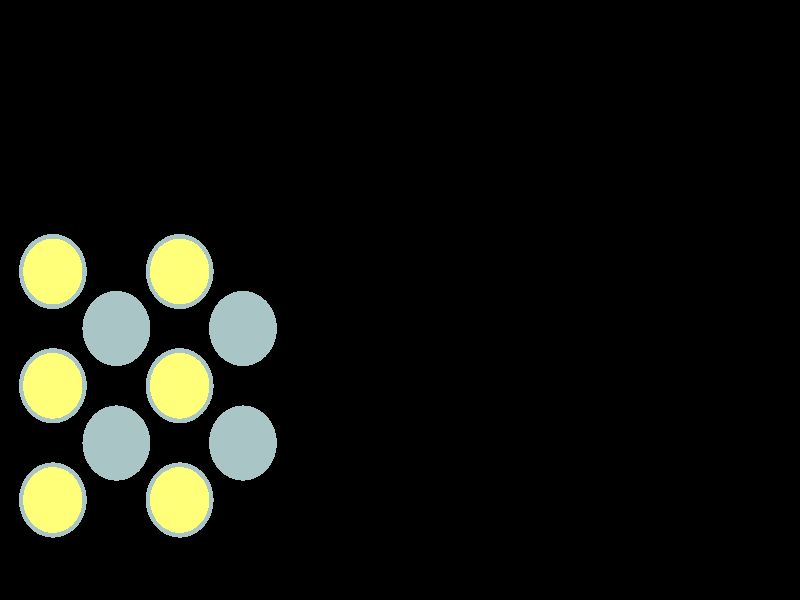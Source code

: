 #include "colors.inc"
#include "finish.inc"

global_settings {assumed_gamma 1 max_trace_level 6}
background {color White transmit 1.0}
camera {orthographic
  right -28.32*x up 19.17*y
  direction 1.00*z
  location <0,0,50.00> look_at <0,0,0>}


light_source {<  2.00,   3.00,  40.00> color White
  area_light <0.70, 0, 0>, <0, 0.70, 0>, 3, 3
  adaptive 1 jitter}
// no fog
#declare simple = finish {phong 0.7}
#declare pale = finish {ambient 0.5 diffuse 0.85 roughness 0.001 specular 0.200 }
#declare intermediate = finish {ambient 0.3 diffuse 0.6 specular 0.1 roughness 0.04}
#declare vmd = finish {ambient 0.0 diffuse 0.65 phong 0.1 phong_size 40.0 specular 0.5 }
#declare jmol = finish {ambient 0.2 diffuse 0.6 specular 1 roughness 0.001 metallic}
#declare ase2 = finish {ambient 0.05 brilliance 3 diffuse 0.6 metallic specular 0.7 roughness 0.04 reflection 0.15}
#declare ase3 = finish {ambient 0.15 brilliance 2 diffuse 0.6 metallic specular 1.0 roughness 0.001 reflection 0.0}
#declare glass = finish {ambient 0.05 diffuse 0.3 specular 1.0 roughness 0.001}
#declare glass2 = finish {ambient 0.01 diffuse 0.3 specular 1.0 reflection 0.25 roughness 0.001}
#declare Rcell = 0.000;
#declare Rbond = 0.100;

#macro atom(LOC, R, COL, TRANS, FIN)
  sphere{LOC, R texture{pigment{color COL transmit TRANS} finish{FIN}}}
#end
#macro constrain(LOC, R, COL, TRANS FIN)
union{torus{R, Rcell rotate 45*z texture{pigment{color COL transmit TRANS} finish{FIN}}}
     torus{R, Rcell rotate -45*z texture{pigment{color COL transmit TRANS} finish{FIN}}}
     translate LOC}
#end

cylinder {<-13.41,  -9.13, -17.11>, < 13.49,  -9.13, -17.11>, Rcell pigment {Black}}
cylinder {<-13.41,   9.13, -17.11>, < 13.49,   9.13, -17.11>, Rcell pigment {Black}}
cylinder {<-13.41,   9.13,   0.00>, < 13.49,   9.13,   0.00>, Rcell pigment {Black}}
cylinder {<-13.41,  -9.13,   0.00>, < 13.49,  -9.13,   0.00>, Rcell pigment {Black}}
cylinder {<-13.41,  -9.13, -17.11>, <-13.41,   9.13, -17.11>, Rcell pigment {Black}}
cylinder {< 13.49,  -9.13, -17.11>, < 13.49,   9.13, -17.11>, Rcell pigment {Black}}
cylinder {< 13.49,  -9.13,   0.00>, < 13.49,   9.13,   0.00>, Rcell pigment {Black}}
cylinder {<-13.41,  -9.13,   0.00>, <-13.41,   9.13,   0.00>, Rcell pigment {Black}}
cylinder {<-13.41,  -9.13, -17.11>, <-13.41,  -9.13,   0.00>, Rcell pigment {Black}}
cylinder {< 13.49,  -9.13, -17.11>, < 13.49,  -9.13,   0.00>, Rcell pigment {Black}}
cylinder {< 13.49,   9.13, -17.11>, < 13.49,   9.13,   0.00>, Rcell pigment {Black}}
cylinder {<-13.41,   9.13, -17.11>, <-13.41,   9.13,   0.00>, Rcell pigment {Black}}
atom(<-12.29,  -6.39, -15.93>, 1.05, rgb <1.00, 1.00, 0.19>, 0.0, ase3) // #0
atom(<-12.29,  -6.39, -18.25>, 1.20, rgb <0.40, 0.56, 0.56>, 0.0, ase3) // #1
atom(<-12.29,  -2.74, -15.93>, 1.05, rgb <1.00, 1.00, 0.19>, 0.0, ase3) // #2
atom(<-12.29,  -2.74, -18.25>, 1.20, rgb <0.40, 0.56, 0.56>, 0.0, ase3) // #3
atom(<-12.29,   0.91, -15.93>, 1.05, rgb <1.00, 1.00, 0.19>, 0.0, ase3) // #4
atom(<-12.29,   0.91, -18.25>, 1.20, rgb <0.40, 0.56, 0.56>, 0.0, ase3) // #5
atom(< -7.80,  -6.39, -15.93>, 1.05, rgb <1.00, 1.00, 0.19>, 0.0, ase3) // #6
atom(< -7.80,  -6.39, -18.25>, 1.20, rgb <0.40, 0.56, 0.56>, 0.0, ase3) // #7
atom(<-10.04,  -4.57, -18.29>, 1.05, rgb <1.00, 1.00, 0.19>, 0.0, ase3) // #8
atom(< -7.80,  -2.74, -15.93>, 1.05, rgb <1.00, 1.00, 0.19>, 0.0, ase3) // #9
atom(<-10.04,  -4.57, -15.97>, 1.20, rgb <0.40, 0.56, 0.56>, 0.0, ase3) // #10
atom(< -7.80,  -2.74, -18.25>, 1.20, rgb <0.40, 0.56, 0.56>, 0.0, ase3) // #11
atom(<-10.04,  -0.91, -18.29>, 1.05, rgb <1.00, 1.00, 0.19>, 0.0, ase3) // #12
atom(< -7.80,   0.91, -15.93>, 1.05, rgb <1.00, 1.00, 0.19>, 0.0, ase3) // #13
atom(<-10.04,  -0.91, -15.97>, 1.20, rgb <0.40, 0.56, 0.56>, 0.0, ase3) // #14
atom(< -7.80,   0.91, -18.25>, 1.20, rgb <0.40, 0.56, 0.56>, 0.0, ase3) // #15
atom(< -5.56,  -4.57, -18.29>, 1.05, rgb <1.00, 1.00, 0.19>, 0.0, ase3) // #16
atom(< -5.56,  -4.57, -15.97>, 1.20, rgb <0.40, 0.56, 0.56>, 0.0, ase3) // #17
atom(< -5.56,  -0.91, -18.29>, 1.05, rgb <1.00, 1.00, 0.19>, 0.0, ase3) // #18
atom(< -5.56,  -0.91, -15.97>, 1.20, rgb <0.40, 0.56, 0.56>, 0.0, ase3) // #19
cylinder {<-12.29,  -6.39, -15.93>, <-12.29,  -6.39, -17.09>, Rbond texture{pigment {color rgb <1.00, 1.00, 0.19> transmit 0.0} finish{ase3}}}
cylinder {<-12.29,  -6.39, -18.25>, <-12.29,  -6.39, -17.09>, Rbond texture{pigment {color rgb <0.40, 0.56, 0.56> transmit 0.0} finish{ase3}}}
cylinder {<-12.29,  -2.74, -15.93>, <-12.29,  -2.74, -17.09>, Rbond texture{pigment {color rgb <1.00, 1.00, 0.19> transmit 0.0} finish{ase3}}}
cylinder {<-12.29,  -2.74, -18.25>, <-12.29,  -2.74, -17.09>, Rbond texture{pigment {color rgb <0.40, 0.56, 0.56> transmit 0.0} finish{ase3}}}
cylinder {<-12.29,   0.91, -15.93>, <-12.29,   0.91, -17.09>, Rbond texture{pigment {color rgb <1.00, 1.00, 0.19> transmit 0.0} finish{ase3}}}
cylinder {<-12.29,   0.91, -18.25>, <-12.29,   0.91, -17.09>, Rbond texture{pigment {color rgb <0.40, 0.56, 0.56> transmit 0.0} finish{ase3}}}
cylinder {< -7.80,  -6.39, -15.93>, < -7.80,  -6.39, -17.09>, Rbond texture{pigment {color rgb <1.00, 1.00, 0.19> transmit 0.0} finish{ase3}}}
cylinder {< -7.80,  -6.39, -18.25>, < -7.80,  -6.39, -17.09>, Rbond texture{pigment {color rgb <0.40, 0.56, 0.56> transmit 0.0} finish{ase3}}}
cylinder {<-10.04,  -4.57, -18.29>, <-10.04,  -4.57, -17.13>, Rbond texture{pigment {color rgb <1.00, 1.00, 0.19> transmit 0.0} finish{ase3}}}
cylinder {<-10.04,  -4.57, -15.97>, <-10.04,  -4.57, -17.13>, Rbond texture{pigment {color rgb <0.40, 0.56, 0.56> transmit 0.0} finish{ase3}}}
cylinder {< -7.80,  -2.74, -15.93>, < -7.80,  -2.74, -17.09>, Rbond texture{pigment {color rgb <1.00, 1.00, 0.19> transmit 0.0} finish{ase3}}}
cylinder {< -7.80,  -2.74, -18.25>, < -7.80,  -2.74, -17.09>, Rbond texture{pigment {color rgb <0.40, 0.56, 0.56> transmit 0.0} finish{ase3}}}
cylinder {<-10.04,  -0.91, -18.29>, <-10.04,  -0.91, -17.13>, Rbond texture{pigment {color rgb <1.00, 1.00, 0.19> transmit 0.0} finish{ase3}}}
cylinder {<-10.04,  -0.91, -15.97>, <-10.04,  -0.91, -17.13>, Rbond texture{pigment {color rgb <0.40, 0.56, 0.56> transmit 0.0} finish{ase3}}}
cylinder {< -7.80,   0.91, -15.93>, < -7.80,   0.91, -17.09>, Rbond texture{pigment {color rgb <1.00, 1.00, 0.19> transmit 0.0} finish{ase3}}}
cylinder {< -7.80,   0.91, -18.25>, < -7.80,   0.91, -17.09>, Rbond texture{pigment {color rgb <0.40, 0.56, 0.56> transmit 0.0} finish{ase3}}}
cylinder {< -5.56,  -4.57, -18.29>, < -5.56,  -4.57, -17.13>, Rbond texture{pigment {color rgb <1.00, 1.00, 0.19> transmit 0.0} finish{ase3}}}
cylinder {< -5.56,  -4.57, -15.97>, < -5.56,  -4.57, -17.13>, Rbond texture{pigment {color rgb <0.40, 0.56, 0.56> transmit 0.0} finish{ase3}}}
cylinder {< -5.56,  -0.91, -18.29>, < -5.56,  -0.91, -17.13>, Rbond texture{pigment {color rgb <1.00, 1.00, 0.19> transmit 0.0} finish{ase3}}}
cylinder {< -5.56,  -0.91, -15.97>, < -5.56,  -0.91, -17.13>, Rbond texture{pigment {color rgb <0.40, 0.56, 0.56> transmit 0.0} finish{ase3}}}
// no constraints

